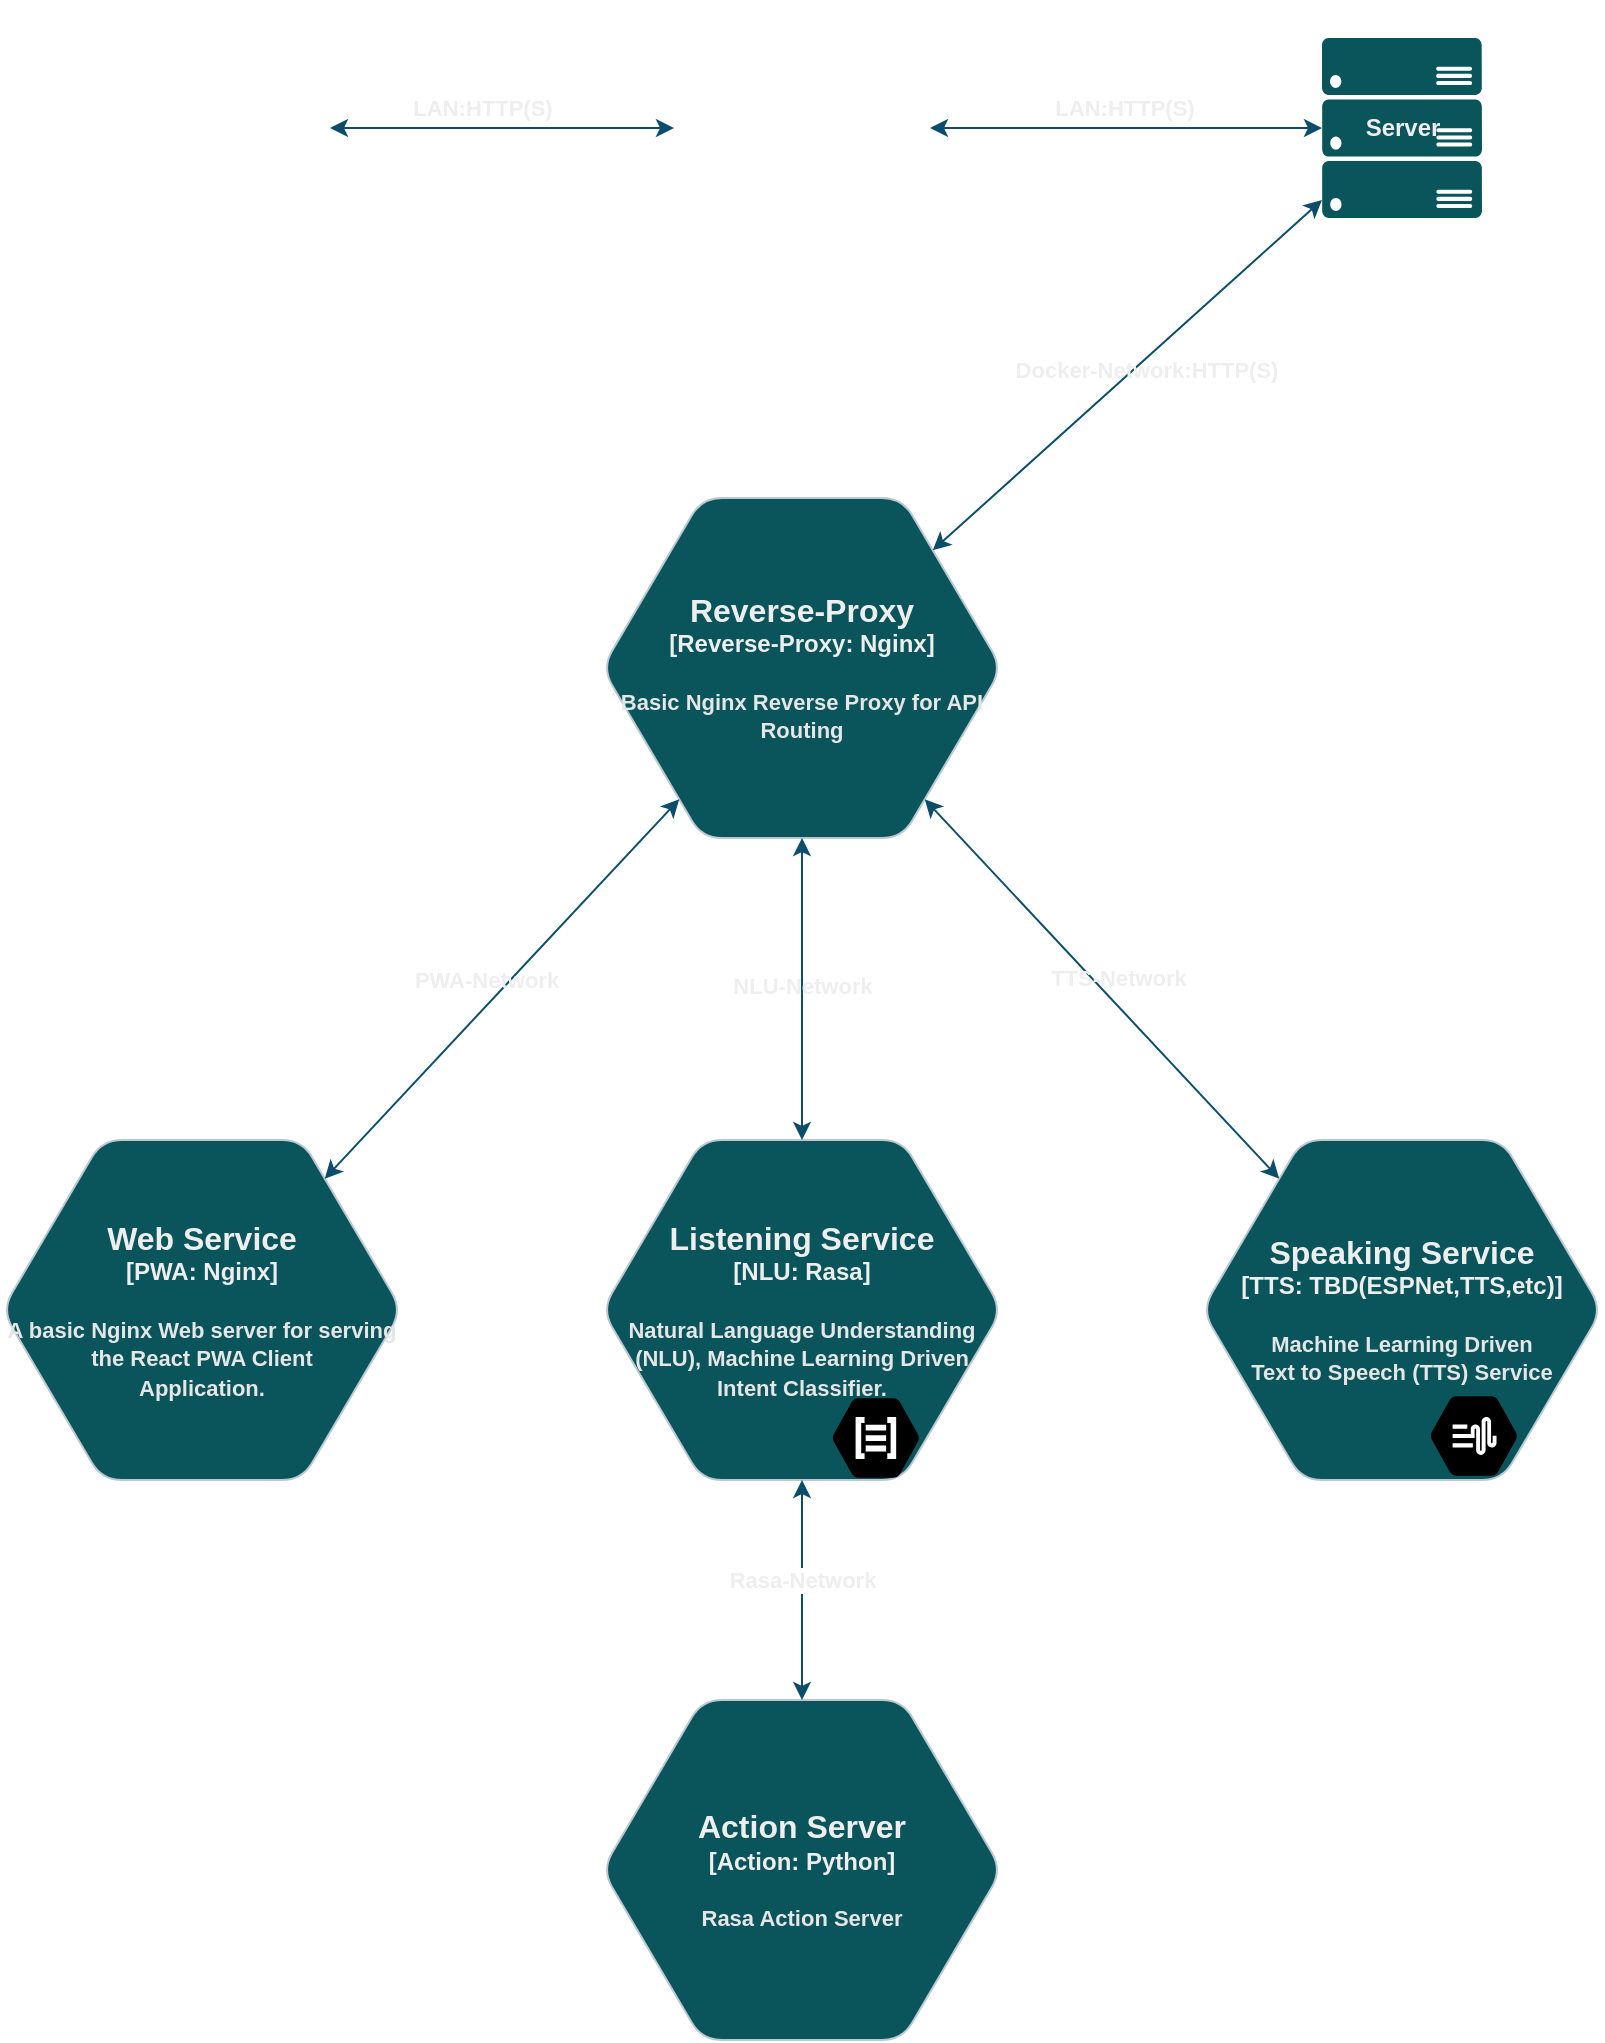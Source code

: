<mxfile version="15.9.4" type="device"><diagram id="iRUCaRL2eYo75CiuNMAW" name="Page-1"><mxGraphModel dx="1963" dy="1057" grid="1" gridSize="10" guides="1" tooltips="1" connect="1" arrows="1" fold="1" page="1" pageScale="1" pageWidth="850" pageHeight="1100" math="0" shadow="0"><root><mxCell id="0"/><mxCell id="1" parent="0"/><object placeholders="1" c4Type="Web Service" c4Container="PWA" c4Technology="Nginx" c4Description="A basic Nginx Web server for serving the React PWA Client &#xA;Application." label="&lt;font style=&quot;font-size: 16px&quot;&gt;&lt;b&gt;%c4Type%&lt;/font&gt;&lt;div&gt;[%c4Container%:&amp;nbsp;%c4Technology%]&lt;/div&gt;&lt;br&gt;&lt;div&gt;&lt;font style=&quot;font-size: 11px&quot;&gt;&lt;font color=&quot;#E6E6E6&quot;&gt;%c4Description%&lt;/font&gt;&lt;/div&gt;" id="ELNOBVKvaPG4U4gUdj3W-2"><mxCell style="shape=hexagon;size=50;perimeter=hexagonPerimeter2;whiteSpace=wrap;html=1;fixedSize=1;rounded=1;labelBackgroundColor=none;fillColor=#09555B;fontSize=12;fontColor=#EEEEEE;align=center;strokeColor=#BAC8D3;metaEdit=1;points=[[0.5,0,0],[1,0.25,0],[1,0.5,0],[1,0.75,0],[0.5,1,0],[0,0.75,0],[0,0.5,0],[0,0.25,0]];resizable=0;sketch=0;" parent="1" vertex="1"><mxGeometry x="40" y="920" width="200" height="170" as="geometry"/></mxCell></object><object placeholders="1" c4Type="Listening Service" c4Container="NLU" c4Technology="Rasa" c4Description="Natural Language Understanding &#xA;(NLU), Machine Learning Driven&#xA;Intent Classifier." label="&lt;font style=&quot;font-size: 16px&quot;&gt;&lt;b&gt;%c4Type%&lt;/font&gt;&lt;div&gt;[%c4Container%:&amp;nbsp;%c4Technology%]&lt;/div&gt;&lt;br&gt;&lt;div&gt;&lt;font style=&quot;font-size: 11px&quot;&gt;&lt;font color=&quot;#E6E6E6&quot;&gt;%c4Description%&lt;/font&gt;&lt;/div&gt;" id="ELNOBVKvaPG4U4gUdj3W-3"><mxCell style="shape=hexagon;size=50;perimeter=hexagonPerimeter2;whiteSpace=wrap;html=1;fixedSize=1;rounded=1;labelBackgroundColor=none;fillColor=#09555B;fontSize=12;fontColor=#EEEEEE;align=center;strokeColor=#BAC8D3;metaEdit=1;points=[[0.5,0,0],[1,0.25,0],[1,0.5,0],[1,0.75,0],[0.5,1,0],[0,0.75,0],[0,0.5,0],[0,0.25,0]];resizable=0;sketch=0;" parent="1" vertex="1"><mxGeometry x="340" y="920" width="200" height="170" as="geometry"/></mxCell></object><object placeholders="1" c4Type="Speaking Service" c4Container="TTS" c4Technology="TBD(ESPNet,TTS,etc)" c4Description="Machine Learning Driven &#xA;Text to Speech (TTS) Service" label="&lt;font style=&quot;font-size: 16px&quot;&gt;&lt;b&gt;%c4Type%&lt;/font&gt;&lt;div&gt;[%c4Container%:&amp;nbsp;%c4Technology%]&lt;/div&gt;&lt;br&gt;&lt;div&gt;&lt;font style=&quot;font-size: 11px&quot;&gt;&lt;font color=&quot;#E6E6E6&quot;&gt;%c4Description%&lt;/font&gt;&lt;/div&gt;" id="ELNOBVKvaPG4U4gUdj3W-4"><mxCell style="shape=hexagon;size=50;perimeter=hexagonPerimeter2;whiteSpace=wrap;html=1;fixedSize=1;rounded=1;labelBackgroundColor=none;fillColor=#09555B;fontSize=12;fontColor=#EEEEEE;align=center;strokeColor=#BAC8D3;metaEdit=1;points=[[0.5,0,0],[1,0.25,0],[1,0.5,0],[1,0.75,0],[0.5,1,0],[0,0.75,0],[0,0.5,0],[0,0.25,0]];resizable=0;sketch=0;" parent="1" vertex="1"><mxGeometry x="640" y="920" width="200" height="170" as="geometry"/></mxCell></object><object placeholders="1" c4Type="Reverse-Proxy" c4Container="Reverse-Proxy" c4Technology="Nginx" c4Description="Basic Nginx Reverse Proxy for API Routing" label="&lt;font style=&quot;font-size: 16px&quot;&gt;&lt;b&gt;%c4Type%&lt;/font&gt;&lt;div&gt;[%c4Container%:&amp;nbsp;%c4Technology%]&lt;/div&gt;&lt;br&gt;&lt;div&gt;&lt;font style=&quot;font-size: 11px&quot;&gt;&lt;font color=&quot;#E6E6E6&quot;&gt;%c4Description%&lt;/font&gt;&lt;/div&gt;" id="ELNOBVKvaPG4U4gUdj3W-6"><mxCell style="shape=hexagon;size=50;perimeter=hexagonPerimeter2;whiteSpace=wrap;html=1;fixedSize=1;rounded=1;labelBackgroundColor=none;fillColor=#09555B;fontSize=12;fontColor=#EEEEEE;align=center;strokeColor=#BAC8D3;metaEdit=1;points=[[0.5,0,0],[1,0.25,0],[1,0.5,0],[1,0.75,0],[0.5,1,0],[0,0.75,0],[0,0.5,0],[0,0.25,0]];resizable=0;sketch=0;" parent="1" vertex="1"><mxGeometry x="340" y="599" width="200" height="170" as="geometry"/></mxCell></object><mxCell id="ELNOBVKvaPG4U4gUdj3W-20" value="" style="endArrow=classic;startArrow=classic;html=1;rounded=1;sketch=0;strokeColor=#0B4D6A;curved=0;" parent="1" source="ELNOBVKvaPG4U4gUdj3W-6" target="ELNOBVKvaPG4U4gUdj3W-2" edge="1"><mxGeometry width="50" height="50" relative="1" as="geometry"><mxPoint x="680" y="570" as="sourcePoint"/><mxPoint x="730" y="520" as="targetPoint"/></mxGeometry></mxCell><mxCell id="ELNOBVKvaPG4U4gUdj3W-24" value="&lt;div&gt;PWA-Network&lt;/div&gt;" style="edgeLabel;html=1;align=center;verticalAlign=middle;resizable=0;points=[];fontColor=#EEEEEE;labelBackgroundColor=none;labelBorderColor=none;rotation=0;fontStyle=1;rounded=1;" parent="ELNOBVKvaPG4U4gUdj3W-20" vertex="1" connectable="0"><mxGeometry x="-0.115" y="2" relative="1" as="geometry"><mxPoint x="-20" y="5" as="offset"/></mxGeometry></mxCell><mxCell id="ELNOBVKvaPG4U4gUdj3W-21" value="" style="endArrow=classic;startArrow=classic;html=1;rounded=1;sketch=0;strokeColor=#0B4D6A;curved=0;entryX=0.5;entryY=0;entryDx=0;entryDy=0;entryPerimeter=0;exitX=0.5;exitY=1;exitDx=0;exitDy=0;exitPerimeter=0;" parent="1" source="ELNOBVKvaPG4U4gUdj3W-6" target="ELNOBVKvaPG4U4gUdj3W-3" edge="1"><mxGeometry width="50" height="50" relative="1" as="geometry"><mxPoint x="680" y="570" as="sourcePoint"/><mxPoint x="730" y="520" as="targetPoint"/></mxGeometry></mxCell><mxCell id="ELNOBVKvaPG4U4gUdj3W-28" value="&lt;div&gt;NLU-Network&lt;/div&gt;" style="edgeLabel;html=1;align=center;verticalAlign=middle;resizable=0;points=[];fontColor=#EEEEEE;labelBackgroundColor=none;fontStyle=1;rounded=1;" parent="ELNOBVKvaPG4U4gUdj3W-21" vertex="1" connectable="0"><mxGeometry x="-0.168" y="4" relative="1" as="geometry"><mxPoint x="-4" y="11" as="offset"/></mxGeometry></mxCell><mxCell id="ELNOBVKvaPG4U4gUdj3W-22" value="" style="endArrow=classic;startArrow=classic;html=1;rounded=1;sketch=0;strokeColor=#0B4D6A;curved=0;" parent="1" source="ELNOBVKvaPG4U4gUdj3W-6" target="ELNOBVKvaPG4U4gUdj3W-4" edge="1"><mxGeometry width="50" height="50" relative="1" as="geometry"><mxPoint x="680" y="570" as="sourcePoint"/><mxPoint x="1010" y="680" as="targetPoint"/></mxGeometry></mxCell><mxCell id="ELNOBVKvaPG4U4gUdj3W-27" value="&lt;div&gt;TTS-Network&lt;/div&gt;" style="edgeLabel;html=1;align=center;verticalAlign=middle;resizable=0;points=[];fontColor=#EEEEEE;labelBackgroundColor=none;fontStyle=1;rotation=0;rounded=1;" parent="ELNOBVKvaPG4U4gUdj3W-22" vertex="1" connectable="0"><mxGeometry x="-0.13" y="-4" relative="1" as="geometry"><mxPoint x="22" y="4" as="offset"/></mxGeometry></mxCell><mxCell id="ELNOBVKvaPG4U4gUdj3W-29" value="" style="endArrow=classic;startArrow=classic;html=1;rounded=1;sketch=0;strokeColor=#0B4D6A;curved=0;" parent="1" source="ELNOBVKvaPG4U4gUdj3W-33" target="ELNOBVKvaPG4U4gUdj3W-6" edge="1"><mxGeometry width="50" height="50" relative="1" as="geometry"><mxPoint x="440" y="450" as="sourcePoint"/><mxPoint x="730" y="520" as="targetPoint"/></mxGeometry></mxCell><mxCell id="ELNOBVKvaPG4U4gUdj3W-30" value="Docker-Network:HTTP(S)" style="edgeLabel;html=1;align=center;verticalAlign=middle;resizable=0;points=[];fontColor=#EEEEEE;fontStyle=1;labelBackgroundColor=none;rounded=1;" parent="ELNOBVKvaPG4U4gUdj3W-29" vertex="1" connectable="0"><mxGeometry x="-0.086" y="-2" relative="1" as="geometry"><mxPoint x="2" y="6" as="offset"/></mxGeometry></mxCell><mxCell id="ELNOBVKvaPG4U4gUdj3W-33" value="" style="verticalLabelPosition=bottom;html=1;verticalAlign=top;align=center;strokeColor=none;fillColor=#09555B;shape=mxgraph.azure.server_rack;rounded=1;labelBackgroundColor=none;labelBorderColor=none;sketch=0;fontColor=#EEEEEE;" parent="1" vertex="1"><mxGeometry x="700" y="369" width="80" height="90" as="geometry"/></mxCell><mxCell id="ELNOBVKvaPG4U4gUdj3W-35" value="" style="shape=image;html=1;verticalAlign=top;verticalLabelPosition=bottom;imageAspect=0;aspect=fixed;image=https://cdn4.iconfinder.com/data/icons/internet-security-flat-2/32/Internet_Security_Router_signal_wifi_device_modem-128.png;rounded=1;labelBorderColor=none;sketch=0;fontColor=#EEEEEE;strokeColor=#BAC8D3;fillColor=#09555B;" parent="1" vertex="1"><mxGeometry x="376" y="350" width="128" height="128" as="geometry"/></mxCell><mxCell id="ELNOBVKvaPG4U4gUdj3W-36" value="" style="endArrow=classic;startArrow=classic;html=1;rounded=1;sketch=0;strokeColor=#0B4D6A;curved=0;" parent="1" source="ELNOBVKvaPG4U4gUdj3W-35" target="ELNOBVKvaPG4U4gUdj3W-33" edge="1"><mxGeometry width="50" height="50" relative="1" as="geometry"><mxPoint x="460" y="570" as="sourcePoint"/><mxPoint x="510" y="520" as="targetPoint"/></mxGeometry></mxCell><mxCell id="ELNOBVKvaPG4U4gUdj3W-37" value="&lt;div&gt;LAN:HTTP(S)&lt;/div&gt;" style="edgeLabel;html=1;align=center;verticalAlign=middle;resizable=0;points=[];fontColor=#EEEEEE;labelBackgroundColor=none;fontStyle=1;rounded=1;" parent="ELNOBVKvaPG4U4gUdj3W-36" vertex="1" connectable="0"><mxGeometry x="-0.177" y="1" relative="1" as="geometry"><mxPoint x="16" y="-9" as="offset"/></mxGeometry></mxCell><mxCell id="ELNOBVKvaPG4U4gUdj3W-43" value="" style="shape=image;html=1;verticalAlign=top;verticalLabelPosition=bottom;imageAspect=0;aspect=fixed;image=https://cdn4.iconfinder.com/data/icons/desktop-app-free/32/Desktop_Desktop_App_Monitor_Computer_Technology-02-128.png;rounded=1;labelBorderColor=none;sketch=0;fontColor=#EEEEEE;strokeColor=#BAC8D3;fillColor=#09555B;" parent="1" vertex="1"><mxGeometry x="76" y="350" width="128" height="128" as="geometry"/></mxCell><mxCell id="ELNOBVKvaPG4U4gUdj3W-42" value="" style="shape=image;html=1;verticalAlign=top;verticalLabelPosition=bottom;imageAspect=0;aspect=fixed;image=https://cdn4.iconfinder.com/data/icons/desktop-app-free/32/Desktop_Desktop_App_Smartphone_Phone_Android-09-128.png;rounded=1;labelBorderColor=none;sketch=0;fontColor=#EEEEEE;strokeColor=#BAC8D3;fillColor=#09555B;" parent="1" vertex="1"><mxGeometry x="156" y="430" width="48" height="48" as="geometry"/></mxCell><mxCell id="ELNOBVKvaPG4U4gUdj3W-44" value="" style="endArrow=classic;startArrow=classic;html=1;rounded=1;sketch=0;strokeColor=#0B4D6A;curved=0;" parent="1" source="ELNOBVKvaPG4U4gUdj3W-43" target="ELNOBVKvaPG4U4gUdj3W-35" edge="1"><mxGeometry width="50" height="50" relative="1" as="geometry"><mxPoint x="290" y="750" as="sourcePoint"/><mxPoint x="340" y="700" as="targetPoint"/></mxGeometry></mxCell><mxCell id="ELNOBVKvaPG4U4gUdj3W-45" value="LAN:HTTP(S)" style="edgeLabel;html=1;align=center;verticalAlign=middle;resizable=0;points=[];fontColor=#EEEEEE;labelBackgroundColor=none;fontStyle=1;rotation=0;rounded=1;" parent="ELNOBVKvaPG4U4gUdj3W-44" vertex="1" connectable="0"><mxGeometry x="0.327" y="-1" relative="1" as="geometry"><mxPoint x="-38" y="-11" as="offset"/></mxGeometry></mxCell><mxCell id="ELNOBVKvaPG4U4gUdj3W-47" value="Server" style="text;html=1;align=center;verticalAlign=middle;resizable=0;points=[];autosize=1;strokeColor=none;fillColor=none;fontColor=#EEEEEE;fontStyle=1;rounded=1;" parent="1" vertex="1"><mxGeometry x="715" y="404" width="50" height="20" as="geometry"/></mxCell><mxCell id="ELNOBVKvaPG4U4gUdj3W-50" value="" style="shape=image;html=1;verticalAlign=top;verticalLabelPosition=bottom;imageAspect=0;aspect=fixed;image=https://cdn4.iconfinder.com/data/icons/logos-brands-5/24/nginx-128.png;rounded=1;labelBorderColor=none;sketch=0;fontColor=#EEEEEE;strokeColor=#BAC8D3;fillColor=#09555B;" parent="1" vertex="1"><mxGeometry x="460" y="729" width="40" height="40" as="geometry"/></mxCell><mxCell id="ELNOBVKvaPG4U4gUdj3W-51" value="" style="shape=image;html=1;verticalAlign=top;verticalLabelPosition=bottom;imageAspect=0;aspect=fixed;image=https://cdn4.iconfinder.com/data/icons/logos-brands-5/24/nginx-128.png;rounded=1;labelBorderColor=none;sketch=0;fontColor=#EEEEEE;strokeColor=#BAC8D3;fillColor=#09555B;" parent="1" vertex="1"><mxGeometry x="160" y="1050" width="40" height="40" as="geometry"/></mxCell><mxCell id="ELNOBVKvaPG4U4gUdj3W-54" value="" style="sketch=0;html=1;fillColor=#000000;strokeColor=none;verticalAlign=top;labelPosition=center;verticalLabelPosition=bottom;align=center;spacingTop=-6;fontSize=11;fontStyle=1;fontColor=#EEEEEE;shape=mxgraph.gcp2.hexIcon;prIcon=cloud_natural_language_api;rounded=1;labelBackgroundColor=none;labelBorderColor=none;" parent="1" vertex="1"><mxGeometry x="444" y="1039.75" width="66" height="58.5" as="geometry"/></mxCell><mxCell id="ELNOBVKvaPG4U4gUdj3W-56" value="" style="sketch=0;html=1;fillColor=#000000;strokeColor=none;verticalAlign=top;labelPosition=center;verticalLabelPosition=bottom;align=center;spacingTop=-6;fontSize=11;fontStyle=1;fontColor=#FFFFFF;shape=mxgraph.gcp2.hexIcon;prIcon=cloud_text_to_speech;rounded=1;labelBackgroundColor=none;labelBorderColor=none;" parent="1" vertex="1"><mxGeometry x="743" y="1038.75" width="66" height="58.5" as="geometry"/></mxCell><object placeholders="1" c4Type="Action Server" c4Container="Action" c4Technology="Python" c4Description="Rasa Action Server" label="&lt;font style=&quot;font-size: 16px&quot;&gt;&lt;b&gt;%c4Type%&lt;/font&gt;&lt;div&gt;[%c4Container%:&amp;nbsp;%c4Technology%]&lt;/div&gt;&lt;br&gt;&lt;div&gt;&lt;font style=&quot;font-size: 11px&quot;&gt;&lt;font color=&quot;#E6E6E6&quot;&gt;%c4Description%&lt;/font&gt;&lt;/div&gt;" id="ZfPRCzTznUKBHyyIMp8Q-1"><mxCell style="shape=hexagon;size=50;perimeter=hexagonPerimeter2;whiteSpace=wrap;html=1;fixedSize=1;rounded=1;labelBackgroundColor=none;fillColor=#09555B;fontSize=12;fontColor=#EEEEEE;align=center;strokeColor=#BAC8D3;metaEdit=1;points=[[0.5,0,0],[1,0.25,0],[1,0.5,0],[1,0.75,0],[0.5,1,0],[0,0.75,0],[0,0.5,0],[0,0.25,0]];resizable=0;sketch=0;" parent="1" vertex="1"><mxGeometry x="340" y="1200" width="200" height="170" as="geometry"/></mxCell></object><mxCell id="ZfPRCzTznUKBHyyIMp8Q-2" value="" style="endArrow=classic;startArrow=classic;html=1;rounded=1;entryX=0.5;entryY=1;entryDx=0;entryDy=0;entryPerimeter=0;exitX=0.5;exitY=0;exitDx=0;exitDy=0;exitPerimeter=0;strokeColor=#0B4D6A;" parent="1" source="ZfPRCzTznUKBHyyIMp8Q-1" target="ELNOBVKvaPG4U4gUdj3W-3" edge="1"><mxGeometry width="50" height="50" relative="1" as="geometry"><mxPoint x="1030" y="590" as="sourcePoint"/><mxPoint x="1080" y="540" as="targetPoint"/></mxGeometry></mxCell><mxCell id="FTs2nra4dr2xYF5wiFfS-1" value="&lt;div&gt;&lt;b&gt;Rasa-Network&lt;/b&gt;&lt;/div&gt;" style="edgeLabel;html=1;align=center;verticalAlign=middle;resizable=0;points=[];fontColor=#EEEEEE;" vertex="1" connectable="0" parent="ZfPRCzTznUKBHyyIMp8Q-2"><mxGeometry x="0.143" y="-1" relative="1" as="geometry"><mxPoint x="-1" y="3" as="offset"/></mxGeometry></mxCell><mxCell id="FTs2nra4dr2xYF5wiFfS-3" value="" style="shape=image;html=1;verticalAlign=top;verticalLabelPosition=bottom;labelBackgroundColor=#ffffff;imageAspect=0;aspect=fixed;image=https://cdn0.iconfinder.com/data/icons/font-awesome-brands-vol-2/512/python-128.png;rounded=1;sketch=0;fontColor=#EEEEEE;strokeColor=#BAC8D3;fillColor=#09555B;" vertex="1" parent="1"><mxGeometry x="460" y="1331" width="39" height="39" as="geometry"/></mxCell></root></mxGraphModel></diagram></mxfile>